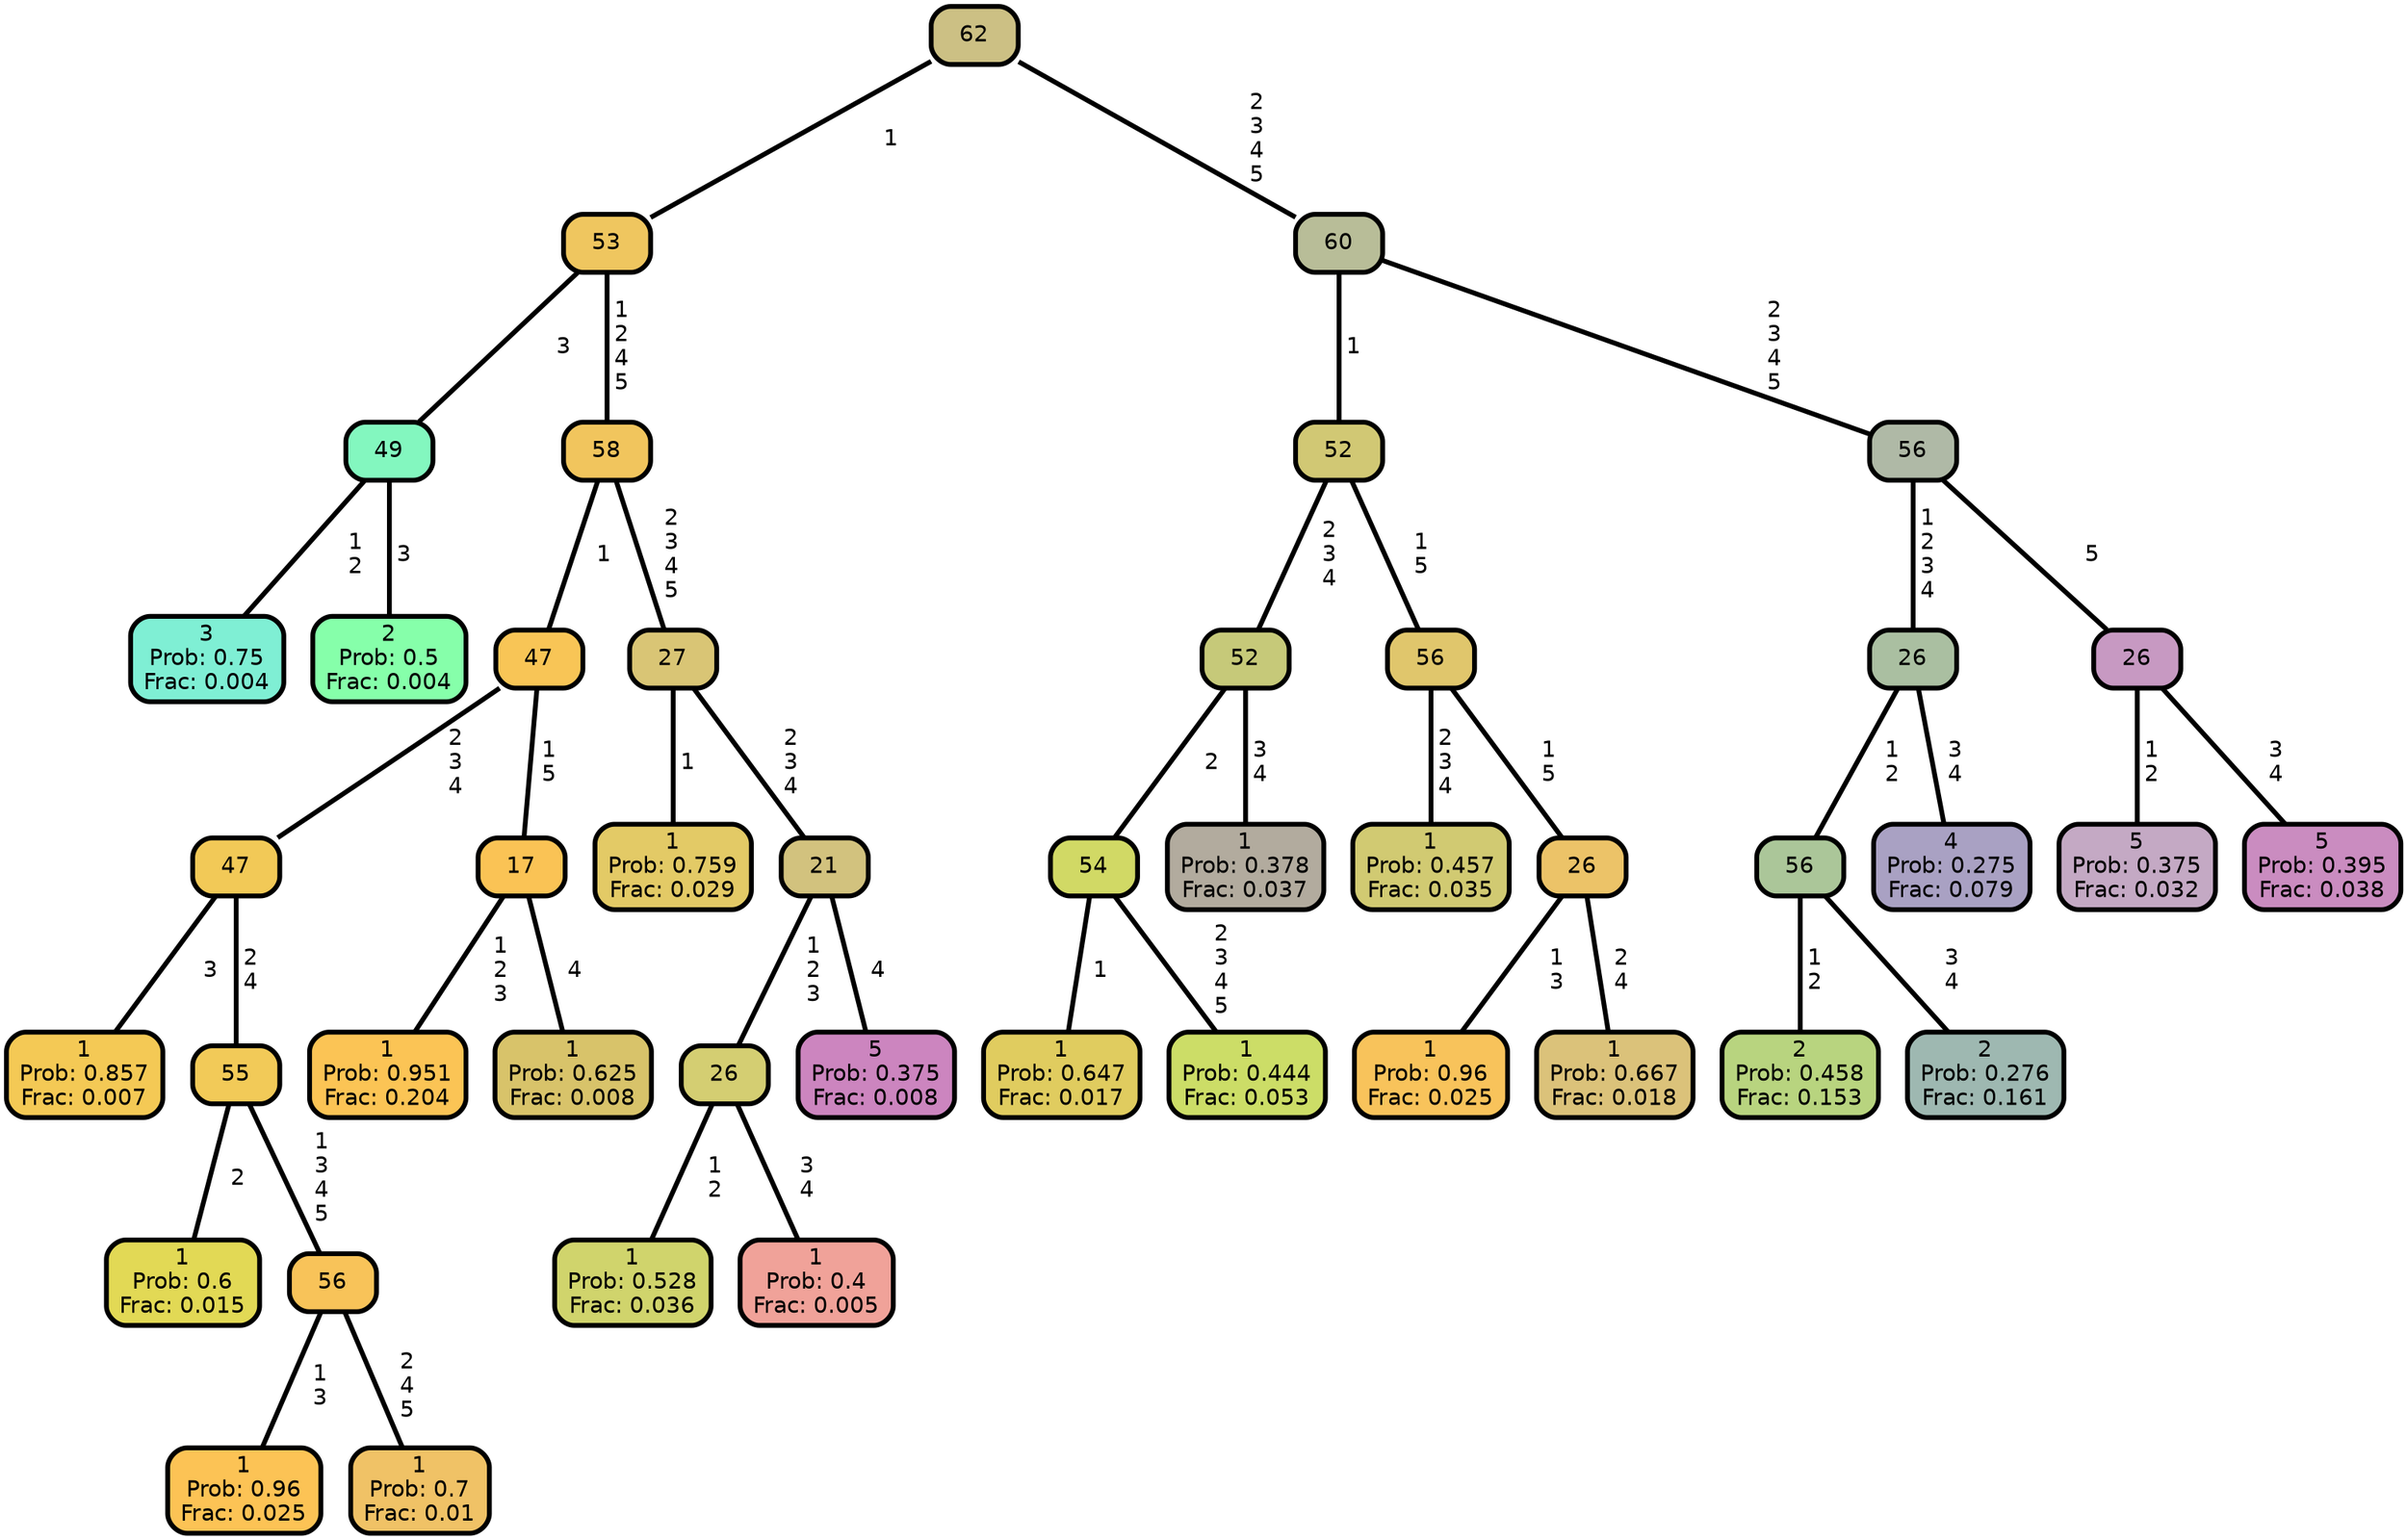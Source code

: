 graph Tree {
node [shape=box, style="filled, rounded",color="black",penwidth="3",fontcolor="black",                 fontname=helvetica] ;
graph [ranksep="0 equally", splines=straight,                 bgcolor=transparent, dpi=200] ;
edge [fontname=helvetica, color=black] ;
0 [label="3
Prob: 0.75
Frac: 0.004", fillcolor="#7fefd4"] ;
1 [label="49", fillcolor="#83f7bf"] ;
2 [label="2
Prob: 0.5
Frac: 0.004", fillcolor="#86ffaa"] ;
3 [label="53", fillcolor="#efc65f"] ;
4 [label="1
Prob: 0.857
Frac: 0.007", fillcolor="#f4c955"] ;
5 [label="47", fillcolor="#f2c957"] ;
6 [label="1
Prob: 0.6
Frac: 0.015", fillcolor="#e2d955"] ;
7 [label="55", fillcolor="#f2ca58"] ;
8 [label="1
Prob: 0.96
Frac: 0.025", fillcolor="#fcc355"] ;
9 [label="56", fillcolor="#f8c359"] ;
10 [label="1
Prob: 0.7
Frac: 0.01", fillcolor="#f0c266"] ;
11 [label="47", fillcolor="#f8c556"] ;
12 [label="1
Prob: 0.951
Frac: 0.204", fillcolor="#fbc455"] ;
13 [label="17", fillcolor="#fac355"] ;
14 [label="1
Prob: 0.625
Frac: 0.008", fillcolor="#d8c36a"] ;
15 [label="58", fillcolor="#f1c55d"] ;
16 [label="1
Prob: 0.759
Frac: 0.029", fillcolor="#e3ca66"] ;
17 [label="27", fillcolor="#d9c575"] ;
18 [label="1
Prob: 0.528
Frac: 0.036", fillcolor="#d0d46c"] ;
19 [label="26", fillcolor="#d4ce72"] ;
20 [label="1
Prob: 0.4
Frac: 0.005", fillcolor="#f0a299"] ;
21 [label="21", fillcolor="#d2c27e"] ;
22 [label="5
Prob: 0.375
Frac: 0.008", fillcolor="#cc85bf"] ;
23 [label="62", fillcolor="#ccc084"] ;
24 [label="1
Prob: 0.647
Frac: 0.017", fillcolor="#e0cc5f"] ;
25 [label="54", fillcolor="#d1d965"] ;
26 [label="1
Prob: 0.444
Frac: 0.053", fillcolor="#ccdd67"] ;
27 [label="52", fillcolor="#c6c979"] ;
28 [label="1
Prob: 0.378
Frac: 0.037", fillcolor="#b2ab9e"] ;
29 [label="52", fillcolor="#d1c874"] ;
30 [label="1
Prob: 0.457
Frac: 0.035", fillcolor="#d1ca72"] ;
31 [label="56", fillcolor="#e0c66c"] ;
32 [label="1
Prob: 0.96
Frac: 0.025", fillcolor="#f8c35b"] ;
33 [label="26", fillcolor="#ecc368"] ;
34 [label="1
Prob: 0.667
Frac: 0.018", fillcolor="#dbc27a"] ;
35 [label="60", fillcolor="#b8bd98"] ;
36 [label="2
Prob: 0.458
Frac: 0.153", fillcolor="#b8d47f"] ;
37 [label="56", fillcolor="#abc699"] ;
38 [label="2
Prob: 0.276
Frac: 0.161", fillcolor="#9eb8b1"] ;
39 [label="26", fillcolor="#aabfa1"] ;
40 [label="4
Prob: 0.275
Frac: 0.079", fillcolor="#a9a1c3"] ;
41 [label="56", fillcolor="#afb9a6"] ;
42 [label="5
Prob: 0.375
Frac: 0.032", fillcolor="#c4a9c4"] ;
43 [label="26", fillcolor="#c799c2"] ;
44 [label="5
Prob: 0.395
Frac: 0.038", fillcolor="#ca8cc0"] ;
1 -- 0 [label=" 1\n 2",penwidth=3] ;
1 -- 2 [label=" 3",penwidth=3] ;
3 -- 1 [label=" 3",penwidth=3] ;
3 -- 15 [label=" 1\n 2\n 4\n 5",penwidth=3] ;
5 -- 4 [label=" 3",penwidth=3] ;
5 -- 7 [label=" 2\n 4",penwidth=3] ;
7 -- 6 [label=" 2",penwidth=3] ;
7 -- 9 [label=" 1\n 3\n 4\n 5",penwidth=3] ;
9 -- 8 [label=" 1\n 3",penwidth=3] ;
9 -- 10 [label=" 2\n 4\n 5",penwidth=3] ;
11 -- 5 [label=" 2\n 3\n 4",penwidth=3] ;
11 -- 13 [label=" 1\n 5",penwidth=3] ;
13 -- 12 [label=" 1\n 2\n 3",penwidth=3] ;
13 -- 14 [label=" 4",penwidth=3] ;
15 -- 11 [label=" 1",penwidth=3] ;
15 -- 17 [label=" 2\n 3\n 4\n 5",penwidth=3] ;
17 -- 16 [label=" 1",penwidth=3] ;
17 -- 21 [label=" 2\n 3\n 4",penwidth=3] ;
19 -- 18 [label=" 1\n 2",penwidth=3] ;
19 -- 20 [label=" 3\n 4",penwidth=3] ;
21 -- 19 [label=" 1\n 2\n 3",penwidth=3] ;
21 -- 22 [label=" 4",penwidth=3] ;
23 -- 3 [label=" 1",penwidth=3] ;
23 -- 35 [label=" 2\n 3\n 4\n 5",penwidth=3] ;
25 -- 24 [label=" 1",penwidth=3] ;
25 -- 26 [label=" 2\n 3\n 4\n 5",penwidth=3] ;
27 -- 25 [label=" 2",penwidth=3] ;
27 -- 28 [label=" 3\n 4",penwidth=3] ;
29 -- 27 [label=" 2\n 3\n 4",penwidth=3] ;
29 -- 31 [label=" 1\n 5",penwidth=3] ;
31 -- 30 [label=" 2\n 3\n 4",penwidth=3] ;
31 -- 33 [label=" 1\n 5",penwidth=3] ;
33 -- 32 [label=" 1\n 3",penwidth=3] ;
33 -- 34 [label=" 2\n 4",penwidth=3] ;
35 -- 29 [label=" 1",penwidth=3] ;
35 -- 41 [label=" 2\n 3\n 4\n 5",penwidth=3] ;
37 -- 36 [label=" 1\n 2",penwidth=3] ;
37 -- 38 [label=" 3\n 4",penwidth=3] ;
39 -- 37 [label=" 1\n 2",penwidth=3] ;
39 -- 40 [label=" 3\n 4",penwidth=3] ;
41 -- 39 [label=" 1\n 2\n 3\n 4",penwidth=3] ;
41 -- 43 [label=" 5",penwidth=3] ;
43 -- 42 [label=" 1\n 2",penwidth=3] ;
43 -- 44 [label=" 3\n 4",penwidth=3] ;
{rank = same;}}